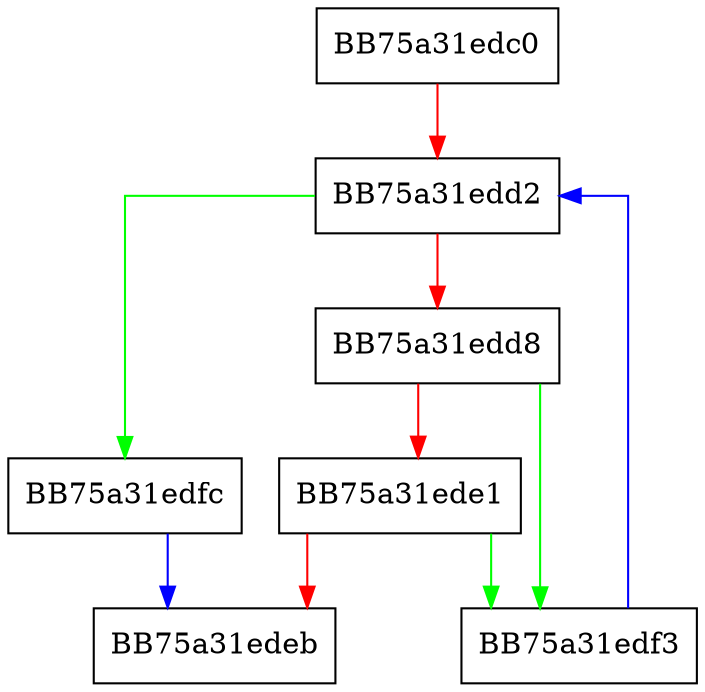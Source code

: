 digraph get_mem_block {
  node [shape="box"];
  graph [splines=ortho];
  BB75a31edc0 -> BB75a31edd2 [color="red"];
  BB75a31edd2 -> BB75a31edfc [color="green"];
  BB75a31edd2 -> BB75a31edd8 [color="red"];
  BB75a31edd8 -> BB75a31edf3 [color="green"];
  BB75a31edd8 -> BB75a31ede1 [color="red"];
  BB75a31ede1 -> BB75a31edf3 [color="green"];
  BB75a31ede1 -> BB75a31edeb [color="red"];
  BB75a31edf3 -> BB75a31edd2 [color="blue"];
  BB75a31edfc -> BB75a31edeb [color="blue"];
}